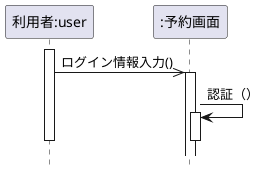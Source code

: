 @startuml
    hide footbox

    participant "利用者:user" as user
    participant ":予約画面" as boundary

    activate user
        user ->> boundary : ログイン情報入力()
        activate boundary
            boundary -> boundary: 認証（）
            activate boundary
        deactivate boundary
    deactivate user 
@enduml